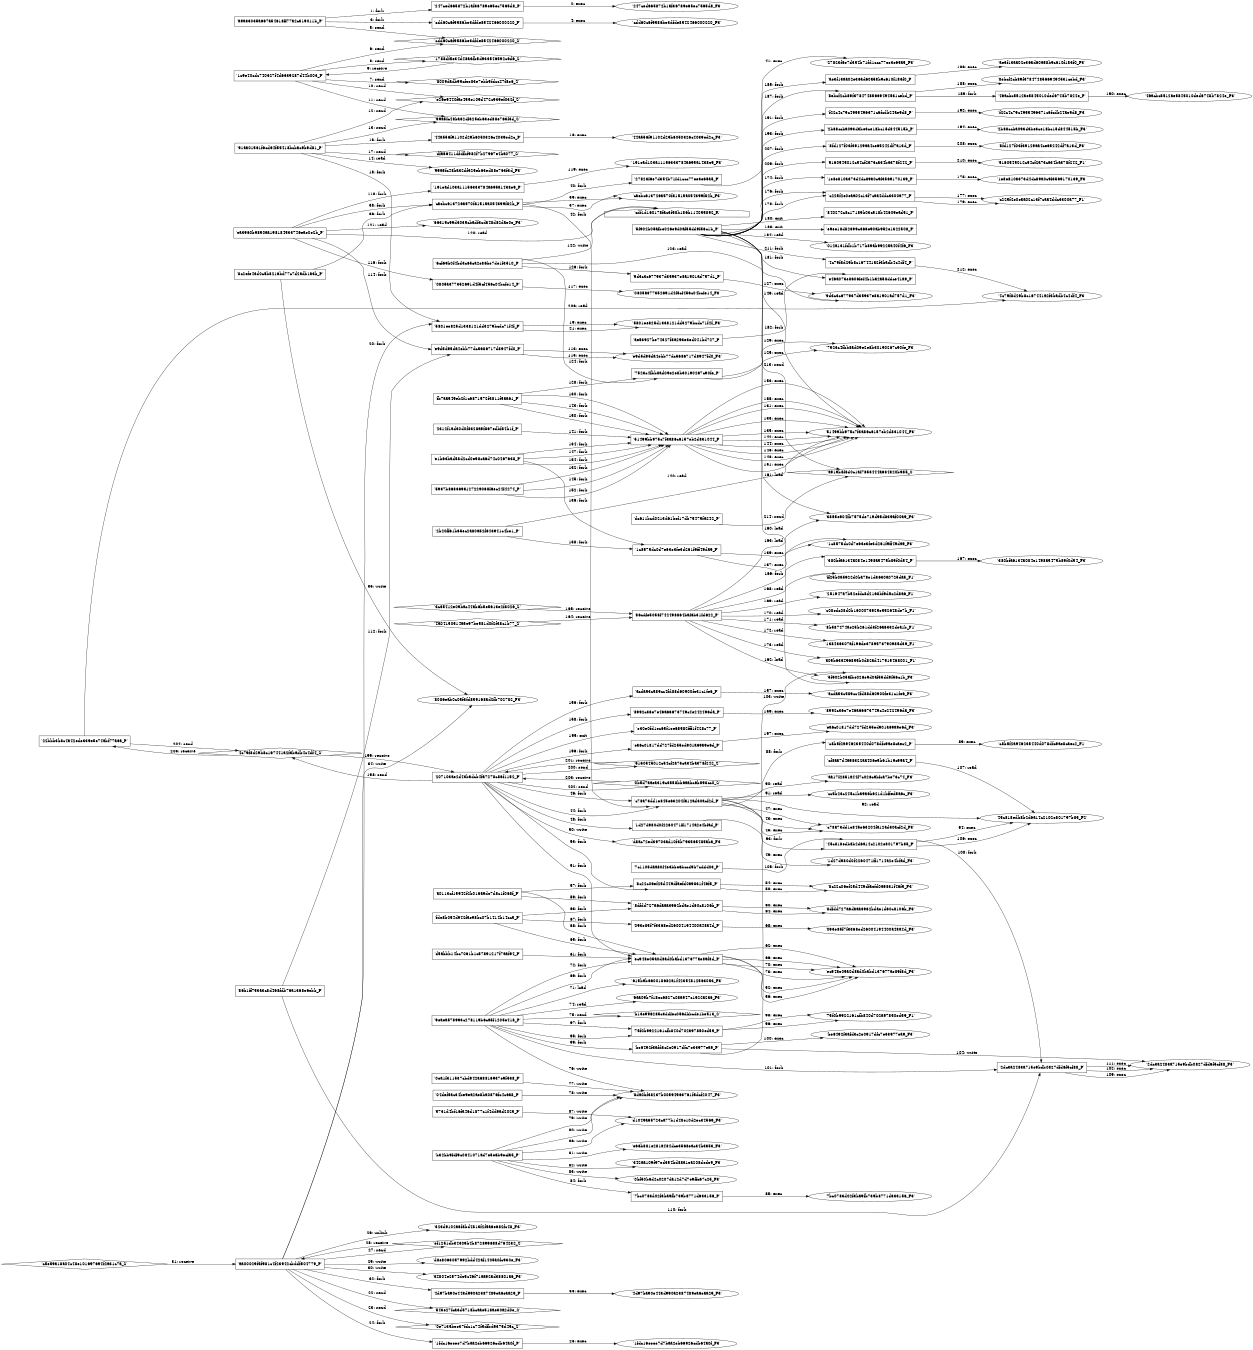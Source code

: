 digraph "D:\Learning\Paper\apt\基于CTI的攻击预警\Dataset\攻击图\ASGfromALLCTI\Threat Spotlight Astaroth — Maze of obfuscation and evasion reveals dark stealer.dot" {
rankdir="LR"
size="9"
fixedsize="false"
splines="true"
nodesep=0.3
ranksep=0
fontsize=10
overlap="scalexy"
engine= "neato"
	"'a9a33035a667a54618ff77a2c319011b_P'" [node_type=Process shape=box]
	"'247ced665872b1af36789e65ec7565d8_P'" [node_type=Process shape=box]
	"'a9a33035a667a54618ff77a2c319011b_P'" -> "'247ced665872b1af36789e65ec7565d8_P'" [label="1: fork"]
	"'247ced665872b1af36789e65ec7565d8_P'" [node_type=Process shape=box]
	"'247ced665872b1af36789e65ec7565d8_F3'" [node_type=File shape=ellipse]
	"'247ced665872b1af36789e65ec7565d8_P'" -> "'247ced665872b1af36789e65ec7565d8_F3'" [label="2: exec"]
	"'a9a33035a667a54618ff77a2c319011b_P'" [node_type=Process shape=box]
	"'cdd60c6f9586be3dfde8542466000220_P'" [node_type=Process shape=box]
	"'a9a33035a667a54618ff77a2c319011b_P'" -> "'cdd60c6f9586be3dfde8542466000220_P'" [label="3: fork"]
	"'cdd60c6f9586be3dfde8542466000220_P'" [node_type=Process shape=box]
	"'cdd60c6f9586be3dfde8542466000220_F3'" [node_type=File shape=ellipse]
	"'cdd60c6f9586be3dfde8542466000220_P'" -> "'cdd60c6f9586be3dfde8542466000220_F3'" [label="4: exec"]
	"'cdd60c6f9586be3dfde8542466000220_S'" [node_type=Socket shape=diamond]
	"'a9a33035a667a54618ff77a2c319011b_P'" [node_type=Process shape=box]
	"'a9a33035a667a54618ff77a2c319011b_P'" -> "'cdd60c6f9586be3dfde8542466000220_S'" [label="5: send"]
	"'cdd60c6f9586be3dfde8542466000220_S'" [node_type=Socket shape=diamond]
	"'1c9e40cdc740327f4d6339287d44b003_P'" [node_type=Process shape=box]
	"'1c9e40cdc740327f4d6339287d44b003_P'" -> "'cdd60c6f9586be3dfde8542466000220_S'" [label="6: send"]
	"'8009dadb95cfee83e7ebb5fdcc47f8e6_S'" [node_type=Socket shape=diamond]
	"'1c9e40cdc740327f4d6339287d44b003_P'" [node_type=Process shape=box]
	"'1c9e40cdc740327f4d6339287d44b003_P'" -> "'8009dadb95cfee83e7ebb5fdcc47f8e6_S'" [label="7: send"]
	"'1788df5e34d48a3fb5d933546592c6d6_S'" [node_type=Socket shape=diamond]
	"'1c9e40cdc740327f4d6339287d44b003_P'" [node_type=Process shape=box]
	"'1c9e40cdc740327f4d6339287d44b003_P'" -> "'1788df5e34d48a3fb5d933546592c6d6_S'" [label="8: send"]
	"'1788df5e34d48a3fb5d933546592c6d6_S'" -> "'1c9e40cdc740327f4d6339287d44b003_P'" [label="9: receive"]
	"'e26e9440fae455e109d472c939ef032f_S'" [node_type=Socket shape=diamond]
	"'1c9e40cdc740327f4d6339287d44b003_P'" [node_type=Process shape=box]
	"'1c9e40cdc740327f4d6339287d44b003_P'" -> "'e26e9440fae455e109d472c939ef032f_S'" [label="10: send"]
	"'99a5fc48ba32df325eb63ed88e763f3d_S'" [node_type=Socket shape=diamond]
	"'1c9e40cdc740327f4d6339287d44b003_P'" [node_type=Process shape=box]
	"'1c9e40cdc740327f4d6339287d44b003_P'" -> "'99a5fc48ba32df325eb63ed88e763f3d_S'" [label="11: send"]
	"'e26e9440fae455e109d472c939ef032f_S'" [node_type=Socket shape=diamond]
	"'91aa01561f6cd64f55418bcbac9b9d81_P'" [node_type=Process shape=box]
	"'91aa01561f6cd64f55418bcbac9b9d81_P'" -> "'e26e9440fae455e109d472c939ef032f_S'" [label="12: send"]
	"'99a5fc48ba32df325eb63ed88e763f3d_S'" [node_type=Socket shape=diamond]
	"'91aa01561f6cd64f55418bcbac9b9d81_P'" [node_type=Process shape=box]
	"'91aa01561f6cd64f55418bcbac9b9d81_P'" -> "'99a5fc48ba32df325eb63ed88e763f3d_S'" [label="13: send"]
	"'99a5fc48ba32df325eb63ed88e763f3d_F3'" [node_type=file shape=ellipse]
	"'91aa01561f6cd64f55418bcbac9b9d81_P'" [node_type=Process shape=box]
	"'91aa01561f6cd64f55418bcbac9b9d81_P'" -> "'99a5fc48ba32df325eb63ed88e763f3d_F3'" [label="14: read"]
	"'91aa01561f6cd64f55418bcbac9b9d81_P'" [node_type=Process shape=box]
	"'44a556f91102d29b6050326c4039ed2c_P'" [node_type=Process shape=box]
	"'91aa01561f6cd64f55418bcbac9b9d81_P'" -> "'44a556f91102d29b6050326c4039ed2c_P'" [label="15: fork"]
	"'44a556f91102d29b6050326c4039ed2c_P'" [node_type=Process shape=box]
	"'44a556f91102d29b6050326c4039ed2c_F3'" [node_type=File shape=ellipse]
	"'44a556f91102d29b6050326c4039ed2c_P'" -> "'44a556f91102d29b6050326c4039ed2c_F3'" [label="16: exec"]
	"'dfa66411dfdfbf982f7b27967e4ba077_S'" [node_type=Socket shape=diamond]
	"'91aa01561f6cd64f55418bcbac9b9d81_P'" [node_type=Process shape=box]
	"'91aa01561f6cd64f55418bcbac9b9d81_P'" -> "'dfa66411dfdfbf982f7b27967e4ba077_S'" [label="17: send"]
	"'91aa01561f6cd64f55418bcbac9b9d81_P'" [node_type=Process shape=box]
	"'5801ee825d1338121dd3279bcdc71f4f_P'" [node_type=Process shape=box]
	"'91aa01561f6cd64f55418bcbac9b9d81_P'" -> "'5801ee825d1338121dd3279bcdc71f4f_P'" [label="18: fork"]
	"'5801ee825d1338121dd3279bcdc71f4f_P'" [node_type=Process shape=box]
	"'5801ee825d1338121dd3279bcdc71f4f_F3'" [node_type=File shape=ellipse]
	"'5801ee825d1338121dd3279bcdc71f4f_P'" -> "'5801ee825d1338121dd3279bcdc71f4f_F3'" [label="19: exec"]
	"'aa00029f5f981c4f23942cbddf504779_P'" [node_type=Process shape=box]
	"'5801ee825d1338121dd3279bcdc71f4f_P'" [node_type=Process shape=box]
	"'aa00029f5f981c4f23942cbddf504779_P'" -> "'5801ee825d1338121dd3279bcdc71f4f_P'" [label="20: fork"]
	"'5801ee825d1338121dd3279bcdc71f4f_P'" [node_type=Process shape=box]
	"'5801ee825d1338121dd3279bcdc71f4f_F3'" [node_type=File shape=ellipse]
	"'5801ee825d1338121dd3279bcdc71f4f_P'" -> "'5801ee825d1338121dd3279bcdc71f4f_F3'" [label="21: exec"]
	"'543e27fca3d5718bcaae518ae30a2d0e_S'" [node_type=Socket shape=diamond]
	"'aa00029f5f981c4f23942cbddf504779_P'" [node_type=Process shape=box]
	"'aa00029f5f981c4f23942cbddf504779_P'" -> "'543e27fca3d5718bcaae518ae30a2d0e_S'" [label="22: send"]
	"'0e7135bee37fdc1c74f5dfbd9375d45c_S'" [node_type=Socket shape=diamond]
	"'aa00029f5f981c4f23942cbddf504779_P'" [node_type=Process shape=box]
	"'aa00029f5f981c4f23942cbddf504779_P'" -> "'0e7135bee37fdc1c74f5dfbd9375d45c_S'" [label="23: send"]
	"'aa00029f5f981c4f23942cbddf504779_P'" [node_type=Process shape=box]
	"'1fdc16eeee7d7baa2eb66926cdb64a0f_P'" [node_type=Process shape=box]
	"'aa00029f5f981c4f23942cbddf504779_P'" -> "'1fdc16eeee7d7baa2eb66926cdb64a0f_P'" [label="24: fork"]
	"'1fdc16eeee7d7baa2eb66926cdb64a0f_P'" [node_type=Process shape=box]
	"'1fdc16eeee7d7baa2eb66926cdb64a0f_F3'" [node_type=File shape=ellipse]
	"'1fdc16eeee7d7baa2eb66926cdb64a0f_P'" -> "'1fdc16eeee7d7baa2eb66926cdb64a0f_F3'" [label="25: exec"]
	"'323d9102a6f8bd4813f2f5a6e682fc48_F3'" [node_type=file shape=ellipse]
	"'aa00029f5f981c4f23942cbddf504779_P'" [node_type=Process shape=box]
	"'aa00029f5f981c4f23942cbddf504779_P'" -> "'323d9102a6f8bd4813f2f5a6e682fc48_F3'" [label="26: unlink"]
	"'ef1251db34309b4b872899688d764232_S'" [node_type=Socket shape=diamond]
	"'aa00029f5f981c4f23942cbddf504779_P'" [node_type=Process shape=box]
	"'aa00029f5f981c4f23942cbddf504779_P'" -> "'ef1251db34309b4b872899688d764232_S'" [label="27: send"]
	"'ef1251db34309b4b872899688d764232_S'" -> "'aa00029f5f981c4f23942cbddf504779_P'" [label="28: receive"]
	"'d8e8063057992bdd42af1405a0fc930e_F3'" [node_type=file shape=ellipse]
	"'aa00029f5f981c4f23942cbddf504779_P'" [node_type=Process shape=box]
	"'aa00029f5f981c4f23942cbddf504779_P'" -> "'d8e8063057992bdd42af1405a0fc930e_F3'" [label="29: write"]
	"'a4804e2574de5c46f71aa92ad38801a6_F3'" [node_type=file shape=ellipse]
	"'aa00029f5f981c4f23942cbddf504779_P'" [node_type=Process shape=box]
	"'aa00029f5f981c4f23942cbddf504779_P'" -> "'a4804e2574de5c46f71aa92ad38801a6_F3'" [label="30: write"]
	"'aa00029f5f981c4f23942cbddf504779_P'" [node_type=Process shape=box]
	"'c5e59a18a04c48e101697694f2a31c7a_S'" [node_type=Socket shape=diamond]
	"'c5e59a18a04c48e101697694f2a31c7a_S'" -> "'aa00029f5f981c4f23942cbddf504779_P'" [label="31: receive"]
	"'aa00029f5f981c4f23942cbddf504779_P'" [node_type=Process shape=box]
	"'4d97ba90e443d990a2387489ea6eaa29_P'" [node_type=Process shape=box]
	"'aa00029f5f981c4f23942cbddf504779_P'" -> "'4d97ba90e443d990a2387489ea6eaa29_P'" [label="32: fork"]
	"'4d97ba90e443d990a2387489ea6eaa29_P'" [node_type=Process shape=box]
	"'4d97ba90e443d990a2387489ea6eaa29_F3'" [node_type=File shape=ellipse]
	"'4d97ba90e443d990a2387489ea6eaa29_P'" -> "'4d97ba90e443d990a2387489ea6eaa29_F3'" [label="33: exec"]
	"'8086eab0c05f3fd859168ad2fb702782_F3'" [node_type=file shape=ellipse]
	"'aa00029f5f981c4f23942cbddf504779_P'" [node_type=Process shape=box]
	"'aa00029f5f981c4f23942cbddf504779_P'" -> "'8086eab0c05f3fd859168ad2fb702782_F3'" [label="34: write"]
	"'8086eab0c05f3fd859168ad2fb702782_F3'" [node_type=file shape=ellipse]
	"'8c2efe43d0c5b8216bd77c7d2adb1a3b_P'" [node_type=Process shape=box]
	"'8c2efe43d0c5b8216bd77c7d2adb1a3b_P'" -> "'8086eab0c05f3fd859168ad2fb702782_F3'" [label="35: write"]
	"'8c2efe43d0c5b8216bd77c7d2adb1a3b_P'" [node_type=Process shape=box]
	"'caebc613726a570f81515a054399f82b_P'" [node_type=Process shape=box]
	"'8c2efe43d0c5b8216bd77c7d2adb1a3b_P'" -> "'caebc613726a570f81515a054399f82b_P'" [label="36: fork"]
	"'caebc613726a570f81515a054399f82b_P'" [node_type=Process shape=box]
	"'caebc613726a570f81515a054399f82b_F3'" [node_type=File shape=ellipse]
	"'caebc613726a570f81515a054399f82b_P'" -> "'caebc613726a570f81515a054399f82b_F3'" [label="37: exec"]
	"'ea3960b9850aa198184533746eae0e2b_P'" [node_type=Process shape=box]
	"'caebc613726a570f81515a054399f82b_P'" [node_type=Process shape=box]
	"'ea3960b9850aa198184533746eae0e2b_P'" -> "'caebc613726a570f81515a054399f82b_P'" [label="38: fork"]
	"'caebc613726a570f81515a054399f82b_P'" [node_type=Process shape=box]
	"'caebc613726a570f81515a054399f82b_F3'" [node_type=File shape=ellipse]
	"'caebc613726a570f81515a054399f82b_P'" -> "'caebc613726a570f81515a054399f82b_F3'" [label="39: exec"]
	"'caebc613726a570f81515a054399f82b_P'" [node_type=Process shape=box]
	"'27823f6e7d354b71fd1ccc77ee3e65a5_P'" [node_type=Process shape=box]
	"'caebc613726a570f81515a054399f82b_P'" -> "'27823f6e7d354b71fd1ccc77ee3e65a5_P'" [label="40: fork"]
	"'27823f6e7d354b71fd1ccc77ee3e65a5_P'" [node_type=Process shape=box]
	"'27823f6e7d354b71fd1ccc77ee3e65a5_F3'" [node_type=File shape=ellipse]
	"'27823f6e7d354b71fd1ccc77ee3e65a5_P'" -> "'27823f6e7d354b71fd1ccc77ee3e65a5_F3'" [label="41: exec"]
	"'caebc613726a570f81515a054399f82b_P'" [node_type=Process shape=box]
	"'c78a73dd1e845e63204fa12ad30acf2d_P'" [node_type=Process shape=box]
	"'caebc613726a570f81515a054399f82b_P'" -> "'c78a73dd1e845e63204fa12ad30acf2d_P'" [label="42: fork"]
	"'c78a73dd1e845e63204fa12ad30acf2d_P'" [node_type=Process shape=box]
	"'c78a73dd1e845e63204fa12ad30acf2d_F3'" [node_type=File shape=ellipse]
	"'c78a73dd1e845e63204fa12ad30acf2d_P'" -> "'c78a73dd1e845e63204fa12ad30acf2d_F3'" [label="43: exec"]
	"'207103ae2d43badcb4fa7278c86f1152_P'" [node_type=Process shape=box]
	"'c78a73dd1e845e63204fa12ad30acf2d_P'" [node_type=Process shape=box]
	"'207103ae2d43badcb4fa7278c86f1152_P'" -> "'c78a73dd1e845e63204fa12ad30acf2d_P'" [label="44: fork"]
	"'c78a73dd1e845e63204fa12ad30acf2d_P'" [node_type=Process shape=box]
	"'c78a73dd1e845e63204fa12ad30acf2d_F3'" [node_type=File shape=ellipse]
	"'c78a73dd1e845e63204fa12ad30acf2d_P'" -> "'c78a73dd1e845e63204fa12ad30acf2d_F3'" [label="45: exec"]
	"'207103ae2d43badcb4fa7278c86f1152_P'" [node_type=Process shape=box]
	"'c78a73dd1e845e63204fa12ad30acf2d_P'" [node_type=Process shape=box]
	"'207103ae2d43badcb4fa7278c86f1152_P'" -> "'c78a73dd1e845e63204fa12ad30acf2d_P'" [label="46: fork"]
	"'c78a73dd1e845e63204fa12ad30acf2d_P'" [node_type=Process shape=box]
	"'c78a73dd1e845e63204fa12ad30acf2d_F3'" [node_type=File shape=ellipse]
	"'c78a73dd1e845e63204fa12ad30acf2d_P'" -> "'c78a73dd1e845e63204fa12ad30acf2d_F3'" [label="47: exec"]
	"'207103ae2d43badcb4fa7278c86f1152_P'" [node_type=Process shape=box]
	"'1d27d980d0f2260471ff1714a2e4bfad_P'" [node_type=Process shape=box]
	"'207103ae2d43badcb4fa7278c86f1152_P'" -> "'1d27d980d0f2260471ff1714a2e4bfad_P'" [label="48: fork"]
	"'1d27d980d0f2260471ff1714a2e4bfad_P'" [node_type=Process shape=box]
	"'1d27d980d0f2260471ff1714a2e4bfad_F3'" [node_type=File shape=ellipse]
	"'1d27d980d0f2260471ff1714a2e4bfad_P'" -> "'1d27d980d0f2260471ff1714a2e4bfad_F3'" [label="49: exec"]
	"'d8ac72ed39703ad10f3b793565485aba_F3'" [node_type=file shape=ellipse]
	"'207103ae2d43badcb4fa7278c86f1152_P'" [node_type=Process shape=box]
	"'207103ae2d43badcb4fa7278c86f1152_P'" -> "'d8ac72ed39703ad10f3b793565485aba_F3'" [label="50: write"]
	"'207103ae2d43badcb4fa7278c86f1152_P'" [node_type=Process shape=box]
	"'ec948e05a0d8ad0babd137677ae89f8d_P'" [node_type=Process shape=box]
	"'207103ae2d43badcb4fa7278c86f1152_P'" -> "'ec948e05a0d8ad0babd137677ae89f8d_P'" [label="51: fork"]
	"'ec948e05a0d8ad0babd137677ae89f8d_P'" [node_type=Process shape=box]
	"'ec948e05a0d8ad0babd137677ae89f8d_F3'" [node_type=File shape=ellipse]
	"'ec948e05a0d8ad0babd137677ae89f8d_P'" -> "'ec948e05a0d8ad0babd137677ae89f8d_F3'" [label="52: exec"]
	"'207103ae2d43badcb4fa7278c86f1152_P'" [node_type=Process shape=box]
	"'8c22c06ef25d449dfaefd0a9831f46f5_P'" [node_type=Process shape=box]
	"'207103ae2d43badcb4fa7278c86f1152_P'" -> "'8c22c06ef25d449dfaefd0a9831f46f5_P'" [label="53: fork"]
	"'8c22c06ef25d449dfaefd0a9831f46f5_P'" [node_type=Process shape=box]
	"'8c22c06ef25d449dfaefd0a9831f46f5_F3'" [node_type=File shape=ellipse]
	"'8c22c06ef25d449dfaefd0a9831f46f5_P'" -> "'8c22c06ef25d449dfaefd0a9831f46f5_F3'" [label="54: exec"]
	"'a0113cf15942f2b016a9de7d8c1f068f_P'" [node_type=Process shape=box]
	"'ec948e05a0d8ad0babd137677ae89f8d_P'" [node_type=Process shape=box]
	"'a0113cf15942f2b016a9de7d8c1f068f_P'" -> "'ec948e05a0d8ad0babd137677ae89f8d_P'" [label="55: fork"]
	"'ec948e05a0d8ad0babd137677ae89f8d_P'" [node_type=Process shape=box]
	"'ec948e05a0d8ad0babd137677ae89f8d_F3'" [node_type=File shape=ellipse]
	"'ec948e05a0d8ad0babd137677ae89f8d_P'" -> "'ec948e05a0d8ad0babd137677ae89f8d_F3'" [label="56: exec"]
	"'a0113cf15942f2b016a9de7d8c1f068f_P'" [node_type=Process shape=box]
	"'8c22c06ef25d449dfaefd0a9831f46f5_P'" [node_type=Process shape=box]
	"'a0113cf15942f2b016a9de7d8c1f068f_P'" -> "'8c22c06ef25d449dfaefd0a9831f46f5_P'" [label="57: fork"]
	"'8c22c06ef25d449dfaefd0a9831f46f5_P'" [node_type=Process shape=box]
	"'8c22c06ef25d449dfaefd0a9831f46f5_F3'" [node_type=File shape=ellipse]
	"'8c22c06ef25d449dfaefd0a9831f46f5_P'" -> "'8c22c06ef25d449dfaefd0a9831f46f5_F3'" [label="58: exec"]
	"'a0113cf15942f2b016a9de7d8c1f068f_P'" [node_type=Process shape=box]
	"'8dfdd727a6daaa3962bdae1d60c8106b_P'" [node_type=Process shape=box]
	"'a0113cf15942f2b016a9de7d8c1f068f_P'" -> "'8dfdd727a6daaa3962bdae1d60c8106b_P'" [label="59: fork"]
	"'8dfdd727a6daaa3962bdae1d60c8106b_P'" [node_type=Process shape=box]
	"'8dfdd727a6daaa3962bdae1d60c8106b_F3'" [node_type=File shape=ellipse]
	"'8dfdd727a6daaa3962bdae1d60c8106b_P'" -> "'8dfdd727a6daaa3962bdae1d60c8106b_F3'" [label="60: exec"]
	"'d5abbb14bc7061b1c57891217f7aaf94_P'" [node_type=Process shape=box]
	"'ec948e05a0d8ad0babd137677ae89f8d_P'" [node_type=Process shape=box]
	"'d5abbb14bc7061b1c57891217f7aaf94_P'" -> "'ec948e05a0d8ad0babd137677ae89f8d_P'" [label="61: fork"]
	"'ec948e05a0d8ad0babd137677ae89f8d_P'" [node_type=Process shape=box]
	"'ec948e05a0d8ad0babd137677ae89f8d_F3'" [node_type=File shape=ellipse]
	"'ec948e05a0d8ad0babd137677ae89f8d_P'" -> "'ec948e05a0d8ad0babd137677ae89f8d_F3'" [label="62: exec"]
	"'fde8b054d942fae98bc07b1414b14cc5_P'" [node_type=Process shape=box]
	"'8dfdd727a6daaa3962bdae1d60c8106b_P'" [node_type=Process shape=box]
	"'fde8b054d942fae98bc07b1414b14cc5_P'" -> "'8dfdd727a6daaa3962bdae1d60c8106b_P'" [label="63: fork"]
	"'8dfdd727a6daaa3962bdae1d60c8106b_P'" [node_type=Process shape=box]
	"'8dfdd727a6daaa3962bdae1d60c8106b_F3'" [node_type=File shape=ellipse]
	"'8dfdd727a6daaa3962bdae1d60c8106b_P'" -> "'8dfdd727a6daaa3962bdae1d60c8106b_F3'" [label="64: exec"]
	"'fde8b054d942fae98bc07b1414b14cc5_P'" [node_type=Process shape=box]
	"'ec948e05a0d8ad0babd137677ae89f8d_P'" [node_type=Process shape=box]
	"'fde8b054d942fae98bc07b1414b14cc5_P'" -> "'ec948e05a0d8ad0babd137677ae89f8d_P'" [label="65: fork"]
	"'ec948e05a0d8ad0babd137677ae89f8d_P'" [node_type=Process shape=box]
	"'ec948e05a0d8ad0babd137677ae89f8d_F3'" [node_type=File shape=ellipse]
	"'ec948e05a0d8ad0babd137677ae89f8d_P'" -> "'ec948e05a0d8ad0babd137677ae89f8d_F3'" [label="66: exec"]
	"'fde8b054d942fae98bc07b1414b14cc5_P'" [node_type=Process shape=box]
	"'093e85f7f3368ed26004194400a48a4d_P'" [node_type=Process shape=box]
	"'fde8b054d942fae98bc07b1414b14cc5_P'" -> "'093e85f7f3368ed26004194400a48a4d_P'" [label="67: fork"]
	"'093e85f7f3368ed26004194400a48a4d_P'" [node_type=Process shape=box]
	"'093e85f7f3368ed26004194400a48a4d_F3'" [node_type=File shape=ellipse]
	"'093e85f7f3368ed26004194400a48a4d_P'" -> "'093e85f7f3368ed26004194400a48a4d_F3'" [label="68: exec"]
	"'9eaea578993c278119b6ca5f1205e418_P'" [node_type=Process shape=box]
	"'ec948e05a0d8ad0babd137677ae89f8d_P'" [node_type=Process shape=box]
	"'9eaea578993c278119b6ca5f1205e418_P'" -> "'ec948e05a0d8ad0babd137677ae89f8d_P'" [label="69: fork"]
	"'ec948e05a0d8ad0babd137677ae89f8d_P'" [node_type=Process shape=box]
	"'ec948e05a0d8ad0babd137677ae89f8d_F3'" [node_type=File shape=ellipse]
	"'ec948e05a0d8ad0babd137677ae89f8d_P'" -> "'ec948e05a0d8ad0babd137677ae89f8d_F3'" [label="70: exec"]
	"'615b9b660018682a1f42354812563053_F3'" [node_type=file shape=ellipse]
	"'9eaea578993c278119b6ca5f1205e418_P'" [node_type=Process shape=box]
	"'9eaea578993c278119b6ca5f1205e418_P'" -> "'615b9b660018682a1f42354812563053_F3'" [label="71: load"]
	"'9eaea578993c278119b6ca5f1205e418_P'" [node_type=Process shape=box]
	"'ec948e05a0d8ad0babd137677ae89f8d_P'" [node_type=Process shape=box]
	"'9eaea578993c278119b6ca5f1205e418_P'" -> "'ec948e05a0d8ad0babd137677ae89f8d_P'" [label="72: fork"]
	"'ec948e05a0d8ad0babd137677ae89f8d_P'" [node_type=Process shape=box]
	"'ec948e05a0d8ad0babd137677ae89f8d_F3'" [node_type=File shape=ellipse]
	"'ec948e05a0d8ad0babd137677ae89f8d_P'" -> "'ec948e05a0d8ad0babd137677ae89f8d_F3'" [label="73: exec"]
	"'6aa09b7f18ec6827c08a947c1522a2a6_F3'" [node_type=file shape=ellipse]
	"'9eaea578993c278119b6ca5f1205e418_P'" [node_type=Process shape=box]
	"'9eaea578993c278119b6ca5f1205e418_P'" -> "'6aa09b7f18ec6827c08a947c1522a2a6_F3'" [label="74: read"]
	"'b13e996285c3ddfec056dbbcde1be513_S'" [node_type=Socket shape=diamond]
	"'9eaea578993c278119b6ca5f1205e418_P'" [node_type=Process shape=box]
	"'9eaea578993c278119b6ca5f1205e418_P'" -> "'b13e996285c3ddfec056dbbcde1be513_S'" [label="75: send"]
	"'8da0bf38237b00594963761f5dcf2047_F3'" [node_type=file shape=ellipse]
	"'9eaea578993c278119b6ca5f1205e418_P'" [node_type=Process shape=box]
	"'9eaea578993c278119b6ca5f1205e418_P'" -> "'8da0bf38237b00594963761f5dcf2047_F3'" [label="76: write"]
	"'8da0bf38237b00594963761f5dcf2047_F3'" [node_type=file shape=ellipse]
	"'0ea1f311537cbd942a68816937e9f538_P'" [node_type=Process shape=box]
	"'0ea1f311537cbd942a68816937e9f538_P'" -> "'8da0bf38237b00594963761f5dcf2047_F3'" [label="77: write"]
	"'8da0bf38237b00594963761f5dcf2047_F3'" [node_type=file shape=ellipse]
	"'04def5ac34be9ea2ae8ba0876fc4c6a8_P'" [node_type=Process shape=box]
	"'04def5ac34be9ea2ae8ba0876fc4c6a8_P'" -> "'8da0bf38237b00594963761f5dcf2047_F3'" [label="78: write"]
	"'8da0bf38237b00594963761f5dcf2047_F3'" [node_type=file shape=ellipse]
	"'b32bb9fdf9c0841071ad7e5e6b9ecfa5_P'" [node_type=Process shape=box]
	"'b32bb9fdf9c0841071ad7e5e6b9ecfa5_P'" -> "'8da0bf38237b00594963761f5dcf2047_F3'" [label="79: write"]
	"'8da0bf38237b00594963761f5dcf2047_F3'" [node_type=file shape=ellipse]
	"'b32bb9fdf9c0841071ad7e5e6b9ecfa5_P'" [node_type=Process shape=box]
	"'b32bb9fdf9c0841071ad7e5e6b9ecfa5_P'" -> "'8da0bf38237b00594963761f5dcf2047_F3'" [label="80: write"]
	"'e66b881e281a484dce3568eac34b3a53_F3'" [node_type=file shape=ellipse]
	"'b32bb9fdf9c0841071ad7e5e6b9ecfa5_P'" [node_type=Process shape=box]
	"'b32bb9fdf9c0841071ad7e5e6b9ecfa5_P'" -> "'e66b881e281a484dce3568eac34b3a53_F3'" [label="81: write"]
	"'342aa109f97ed354bd88a1ea208dede9_F3'" [node_type=file shape=ellipse]
	"'b32bb9fdf9c0841071ad7e5e6b9ecfa5_P'" [node_type=Process shape=box]
	"'b32bb9fdf9c0841071ad7e5e6b9ecfa5_P'" -> "'342aa109f97ed354bd88a1ea208dede9_F3'" [label="82: write"]
	"'0bf50b6d2c0207da12d7d7e9ffc67c25_F3'" [node_type=file shape=ellipse]
	"'b32bb9fdf9c0841071ad7e5e6b9ecfa5_P'" [node_type=Process shape=box]
	"'b32bb9fdf9c0841071ad7e5e6b9ecfa5_P'" -> "'0bf50b6d2c0207da12d7d7e9ffc67c25_F3'" [label="83: write"]
	"'b32bb9fdf9c0841071ad7e5e6b9ecfa5_P'" [node_type=Process shape=box]
	"'7bc0783d02f3ba9fb739b8771d633156_P'" [node_type=Process shape=box]
	"'b32bb9fdf9c0841071ad7e5e6b9ecfa5_P'" -> "'7bc0783d02f3ba9fb739b8771d633156_P'" [label="84: fork"]
	"'7bc0783d02f3ba9fb739b8771d633156_P'" [node_type=Process shape=box]
	"'7bc0783d02f3ba9fb739b8771d633156_F3'" [node_type=File shape=ellipse]
	"'7bc0783d02f3ba9fb739b8771d633156_P'" -> "'7bc0783d02f3ba9fb739b8771d633156_F3'" [label="85: exec"]
	"'d1049a65723ca77b1d48e10d2ec34569_F3'" [node_type=file shape=ellipse]
	"'b32bb9fdf9c0841071ad7e5e6b9ecfa5_P'" [node_type=Process shape=box]
	"'b32bb9fdf9c0841071ad7e5e6b9ecfa5_P'" -> "'d1049a65723ca77b1d48e10d2ec34569_F3'" [label="86: write"]
	"'d1049a65723ca77b1d48e10d2ec34569_F3'" [node_type=file shape=ellipse]
	"'5731d4bf16fa46d1877c1f4dd9ad2025_P'" [node_type=Process shape=box]
	"'5731d4bf16fa46d1877c1f4dd9ad2025_P'" -> "'d1049a65723ca77b1d48e10d2ec34569_F3'" [label="87: write"]
	"'c78a73dd1e845e63204fa12ad30acf2d_P'" [node_type=Process shape=box]
	"'c8b5f2a946235440d078dfc9ae8caec2_P'" [node_type=Process shape=box]
	"'c78a73dd1e845e63204fa12ad30acf2d_P'" -> "'c8b5f2a946235440d078dfc9ae8caec2_P'" [label="88: fork"]
	"'c8b5f2a946235440d078dfc9ae8caec2_P'" [node_type=Process shape=box]
	"'c8b5f2a946235440d078dfc9ae8caec2_F1'" [node_type=File shape=ellipse]
	"'c8b5f2a946235440d078dfc9ae8caec2_P'" -> "'c8b5f2a946235440d078dfc9ae8caec2_F1'" [label="89: exec"]
	"'aa17f2851a44f7c026c9bfca7be73c74_F3'" [node_type=file shape=ellipse]
	"'c78a73dd1e845e63204fa12ad30acf2d_P'" [node_type=Process shape=box]
	"'c78a73dd1e845e63204fa12ad30acf2d_P'" -> "'aa17f2851a44f7c026c9bfca7be73c74_F3'" [label="90: read"]
	"'cc5b23c245c1ba9a6b621d1bffed5a6c_F3'" [node_type=file shape=ellipse]
	"'c78a73dd1e845e63204fa12ad30acf2d_P'" [node_type=Process shape=box]
	"'c78a73dd1e845e63204fa12ad30acf2d_P'" -> "'cc5b23c245c1ba9a6b621d1bffed5a6c_F3'" [label="91: read"]
	"'45c818edb8b2d6a14c2102e801797b85_F2'" [node_type=file shape=ellipse]
	"'c78a73dd1e845e63204fa12ad30acf2d_P'" [node_type=Process shape=box]
	"'c78a73dd1e845e63204fa12ad30acf2d_P'" -> "'45c818edb8b2d6a14c2102e801797b85_F2'" [label="92: read"]
	"'c78a73dd1e845e63204fa12ad30acf2d_P'" [node_type=Process shape=box]
	"'45c818edb8b2d6a14c2102e801797b85_P'" [node_type=Process shape=box]
	"'c78a73dd1e845e63204fa12ad30acf2d_P'" -> "'45c818edb8b2d6a14c2102e801797b85_P'" [label="93: fork"]
	"'45c818edb8b2d6a14c2102e801797b85_P'" [node_type=Process shape=box]
	"'45c818edb8b2d6a14c2102e801797b85_F2'" [node_type=File shape=ellipse]
	"'45c818edb8b2d6a14c2102e801797b85_P'" -> "'45c818edb8b2d6a14c2102e801797b85_F2'" [label="94: exec"]
	"'9eaea578993c278119b6ca5f1205e418_P'" [node_type=Process shape=box]
	"'75f0b9922161cfb840d702a97850ed59_P'" [node_type=Process shape=box]
	"'9eaea578993c278119b6ca5f1205e418_P'" -> "'75f0b9922161cfb840d702a97850ed59_P'" [label="95: fork"]
	"'75f0b9922161cfb840d702a97850ed59_P'" [node_type=Process shape=box]
	"'75f0b9922161cfb840d702a97850ed59_F1'" [node_type=File shape=ellipse]
	"'75f0b9922161cfb840d702a97850ed59_P'" -> "'75f0b9922161cfb840d702a97850ed59_F1'" [label="96: exec"]
	"'9eaea578993c278119b6ca5f1205e418_P'" [node_type=Process shape=box]
	"'75f0b9922161cfb840d702a97850ed59_P'" [node_type=Process shape=box]
	"'9eaea578993c278119b6ca5f1205e418_P'" -> "'75f0b9922161cfb840d702a97850ed59_P'" [label="97: fork"]
	"'75f0b9922161cfb840d702a97850ed59_P'" [node_type=Process shape=box]
	"'75f0b9922161cfb840d702a97850ed59_F1'" [node_type=File shape=ellipse]
	"'75f0b9922161cfb840d702a97850ed59_P'" -> "'75f0b9922161cfb840d702a97850ed59_F1'" [label="98: exec"]
	"'9eaea578993c278119b6ca5f1205e418_P'" [node_type=Process shape=box]
	"'be6492f3afd3c2e0917dfc7e33977ea9_P'" [node_type=Process shape=box]
	"'9eaea578993c278119b6ca5f1205e418_P'" -> "'be6492f3afd3c2e0917dfc7e33977ea9_P'" [label="99: fork"]
	"'be6492f3afd3c2e0917dfc7e33977ea9_P'" [node_type=Process shape=box]
	"'be6492f3afd3c2e0917dfc7e33977ea9_F3'" [node_type=File shape=ellipse]
	"'be6492f3afd3c2e0917dfc7e33977ea9_P'" -> "'be6492f3afd3c2e0917dfc7e33977ea9_F3'" [label="100: exec"]
	"'9eaea578993c278119b6ca5f1205e418_P'" [node_type=Process shape=box]
	"'2dc3a2483a715e9bdb0827dfd6f5cf88_P'" [node_type=Process shape=box]
	"'9eaea578993c278119b6ca5f1205e418_P'" -> "'2dc3a2483a715e9bdb0827dfd6f5cf88_P'" [label="101: fork"]
	"'2dc3a2483a715e9bdb0827dfd6f5cf88_P'" [node_type=Process shape=box]
	"'2dc3a2483a715e9bdb0827dfd6f5cf88_F3'" [node_type=File shape=ellipse]
	"'2dc3a2483a715e9bdb0827dfd6f5cf88_P'" -> "'2dc3a2483a715e9bdb0827dfd6f5cf88_F3'" [label="102: exec"]
	"'5f902b05afbe026e9d0af55dd9f56c1b_F3'" [node_type=file shape=ellipse]
	"'be6492f3afd3c2e0917dfc7e33977ea9_P'" [node_type=Process shape=box]
	"'be6492f3afd3c2e0917dfc7e33977ea9_P'" -> "'5f902b05afbe026e9d0af55dd9f56c1b_F3'" [label="103: write"]
	"'2dc3a2483a715e9bdb0827dfd6f5cf88_F3'" [node_type=file shape=ellipse]
	"'be6492f3afd3c2e0917dfc7e33977ea9_P'" [node_type=Process shape=box]
	"'be6492f3afd3c2e0917dfc7e33977ea9_P'" -> "'2dc3a2483a715e9bdb0827dfd6f5cf88_F3'" [label="104: write"]
	"'7c1105daa80f4e3bbe6bccd9b7cddd03_P'" [node_type=Process shape=box]
	"'45c818edb8b2d6a14c2102e801797b85_P'" [node_type=Process shape=box]
	"'7c1105daa80f4e3bbe6bccd9b7cddd03_P'" -> "'45c818edb8b2d6a14c2102e801797b85_P'" [label="105: fork"]
	"'45c818edb8b2d6a14c2102e801797b85_P'" [node_type=Process shape=box]
	"'45c818edb8b2d6a14c2102e801797b85_F2'" [node_type=File shape=ellipse]
	"'45c818edb8b2d6a14c2102e801797b85_P'" -> "'45c818edb8b2d6a14c2102e801797b85_F2'" [label="106: exec"]
	"'45c818edb8b2d6a14c2102e801797b85_F2'" [node_type=file shape=ellipse]
	"'cf8aa7d4a98322aa406e5b61b19c95a4_P'" [node_type=Process shape=box]
	"'cf8aa7d4a98322aa406e5b61b19c95a4_P'" -> "'45c818edb8b2d6a14c2102e801797b85_F2'" [label="107: read"]
	"'45c818edb8b2d6a14c2102e801797b85_P'" [node_type=Process shape=box]
	"'2dc3a2483a715e9bdb0827dfd6f5cf88_P'" [node_type=Process shape=box]
	"'45c818edb8b2d6a14c2102e801797b85_P'" -> "'2dc3a2483a715e9bdb0827dfd6f5cf88_P'" [label="108: fork"]
	"'2dc3a2483a715e9bdb0827dfd6f5cf88_P'" [node_type=Process shape=box]
	"'2dc3a2483a715e9bdb0827dfd6f5cf88_F3'" [node_type=File shape=ellipse]
	"'2dc3a2483a715e9bdb0827dfd6f5cf88_P'" -> "'2dc3a2483a715e9bdb0827dfd6f5cf88_F3'" [label="109: exec"]
	"'86b1ff753a3c8d468fdb76a1368e6ebb_P'" [node_type=Process shape=box]
	"'2dc3a2483a715e9bdb0827dfd6f5cf88_P'" [node_type=Process shape=box]
	"'86b1ff753a3c8d468fdb76a1368e6ebb_P'" -> "'2dc3a2483a715e9bdb0827dfd6f5cf88_P'" [label="110: fork"]
	"'2dc3a2483a715e9bdb0827dfd6f5cf88_P'" [node_type=Process shape=box]
	"'2dc3a2483a715e9bdb0827dfd6f5cf88_F3'" [node_type=File shape=ellipse]
	"'2dc3a2483a715e9bdb0827dfd6f5cf88_P'" -> "'2dc3a2483a715e9bdb0827dfd6f5cf88_F3'" [label="111: exec"]
	"'86b1ff753a3c8d468fdb76a1368e6ebb_P'" [node_type=Process shape=box]
	"'e9d5d95da4ebb77dc5686717d8947fd0_P'" [node_type=Process shape=box]
	"'86b1ff753a3c8d468fdb76a1368e6ebb_P'" -> "'e9d5d95da4ebb77dc5686717d8947fd0_P'" [label="112: fork"]
	"'e9d5d95da4ebb77dc5686717d8947fd0_P'" [node_type=Process shape=box]
	"'e9d5d95da4ebb77dc5686717d8947fd0_F3'" [node_type=File shape=ellipse]
	"'e9d5d95da4ebb77dc5686717d8947fd0_P'" -> "'e9d5d95da4ebb77dc5686717d8947fd0_F3'" [label="113: exec"]
	"'ea3960b9850aa198184533746eae0e2b_P'" [node_type=Process shape=box]
	"'e9d5d95da4ebb77dc5686717d8947fd0_P'" [node_type=Process shape=box]
	"'ea3960b9850aa198184533746eae0e2b_P'" -> "'e9d5d95da4ebb77dc5686717d8947fd0_P'" [label="114: fork"]
	"'e9d5d95da4ebb77dc5686717d8947fd0_P'" [node_type=Process shape=box]
	"'e9d5d95da4ebb77dc5686717d8947fd0_F3'" [node_type=File shape=ellipse]
	"'e9d5d95da4ebb77dc5686717d8947fd0_P'" -> "'e9d5d95da4ebb77dc5686717d8947fd0_F3'" [label="115: exec"]
	"'ea3960b9850aa198184533746eae0e2b_P'" [node_type=Process shape=box]
	"'0805a377352691d4f5cf456c04bcfe14_P'" [node_type=Process shape=box]
	"'ea3960b9850aa198184533746eae0e2b_P'" -> "'0805a377352691d4f5cf456c04bcfe14_P'" [label="116: fork"]
	"'0805a377352691d4f5cf456c04bcfe14_P'" [node_type=Process shape=box]
	"'0805a377352691d4f5cf456c04bcfe14_F3'" [node_type=File shape=ellipse]
	"'0805a377352691d4f5cf456c04bcfe14_P'" -> "'0805a377352691d4f5cf456c04bcfe14_F3'" [label="117: exec"]
	"'ea3960b9850aa198184533746eae0e2b_P'" [node_type=Process shape=box]
	"'191ead103a11156333784a695a1438e9_P'" [node_type=Process shape=box]
	"'ea3960b9850aa198184533746eae0e2b_P'" -> "'191ead103a11156333784a695a1438e9_P'" [label="118: fork"]
	"'191ead103a11156333784a695a1438e9_P'" [node_type=Process shape=box]
	"'191ead103a11156333784a695a1438e9_F3'" [node_type=File shape=ellipse]
	"'191ead103a11156333784a695a1438e9_P'" -> "'191ead103a11156333784a695a1438e9_F3'" [label="119: exec"]
	"'cdf1d160178fac3f58b186b114055892_R'" [node_type=registry shape=house]
	"'ea3960b9850aa198184533746eae0e2b_P'" [node_type=Process shape=box]
	"'ea3960b9850aa198184533746eae0e2b_P'" -> "'cdf1d160178fac3f58b186b114055892_R'" [label="120: read"]
	"'66319c99d3035cbadf3cda48d82dae0e_F3'" [node_type=file shape=ellipse]
	"'ea3960b9850aa198184533746eae0e2b_P'" [node_type=Process shape=box]
	"'ea3960b9850aa198184533746eae0e2b_P'" -> "'66319c99d3035cbadf3cda48d82dae0e_F3'" [label="121: read"]
	"'cdf1d160178fac3f58b186b114055892_R'" [node_type=registry shape=house]
	"'6cf69b0f4bd3c65ca2e86be7de1f3510_P'" [node_type=Process shape=box]
	"'6cf69b0f4bd3c65ca2e86be7de1f3510_P'" -> "'cdf1d160178fac3f58b186b114055892_R'" [label="122: write"]
	"'9d3c3c677937d35937e8a1901ad757d1_F3'" [node_type=file shape=ellipse]
	"'6cf69b0f4bd3c65ca2e86be7de1f3510_P'" [node_type=Process shape=box]
	"'6cf69b0f4bd3c65ca2e86be7de1f3510_P'" -> "'9d3c3c677937d35937e8a1901ad757d1_F3'" [label="123: read"]
	"'6cf69b0f4bd3c65ca2e86be7de1f3510_P'" [node_type=Process shape=box]
	"'7523c4fbb8ad09e2e8b30190267c90fe_P'" [node_type=Process shape=box]
	"'6cf69b0f4bd3c65ca2e86be7de1f3510_P'" -> "'7523c4fbb8ad09e2e8b30190267c90fe_P'" [label="124: fork"]
	"'7523c4fbb8ad09e2e8b30190267c90fe_P'" [node_type=Process shape=box]
	"'7523c4fbb8ad09e2e8b30190267c90fe_F3'" [node_type=File shape=ellipse]
	"'7523c4fbb8ad09e2e8b30190267c90fe_P'" -> "'7523c4fbb8ad09e2e8b30190267c90fe_F3'" [label="125: exec"]
	"'6cf69b0f4bd3c65ca2e86be7de1f3510_P'" [node_type=Process shape=box]
	"'9d3c3c677937d35937e8a1901ad757d1_P'" [node_type=Process shape=box]
	"'6cf69b0f4bd3c65ca2e86be7de1f3510_P'" -> "'9d3c3c677937d35937e8a1901ad757d1_P'" [label="126: fork"]
	"'9d3c3c677937d35937e8a1901ad757d1_P'" [node_type=Process shape=box]
	"'9d3c3c677937d35937e8a1901ad757d1_F3'" [node_type=File shape=ellipse]
	"'9d3c3c677937d35937e8a1901ad757d1_P'" -> "'9d3c3c677937d35937e8a1901ad757d1_F3'" [label="127: exec"]
	"'fb7aa549eb2f1c6871572f3811f5aa61_P'" [node_type=Process shape=box]
	"'7523c4fbb8ad09e2e8b30190267c90fe_P'" [node_type=Process shape=box]
	"'fb7aa549eb2f1c6871572f3811f5aa61_P'" -> "'7523c4fbb8ad09e2e8b30190267c90fe_P'" [label="128: fork"]
	"'7523c4fbb8ad09e2e8b30190267c90fe_P'" [node_type=Process shape=box]
	"'7523c4fbb8ad09e2e8b30190267c90fe_F3'" [node_type=File shape=ellipse]
	"'7523c4fbb8ad09e2e8b30190267c90fe_P'" -> "'7523c4fbb8ad09e2e8b30190267c90fe_F3'" [label="129: exec"]
	"'fb7aa549eb2f1c6871572f3811f5aa61_P'" [node_type=Process shape=box]
	"'51499bb975c7f3a86c6157eb2d831044_P'" [node_type=Process shape=box]
	"'fb7aa549eb2f1c6871572f3811f5aa61_P'" -> "'51499bb975c7f3a86c6157eb2d831044_P'" [label="130: fork"]
	"'51499bb975c7f3a86c6157eb2d831044_P'" [node_type=Process shape=box]
	"'51499bb975c7f3a86c6157eb2d831044_F3'" [node_type=File shape=ellipse]
	"'51499bb975c7f3a86c6157eb2d831044_P'" -> "'51499bb975c7f3a86c6157eb2d831044_F3'" [label="131: exec"]
	"'5937b868369a127229068f6ec24f4274_P'" [node_type=Process shape=box]
	"'51499bb975c7f3a86c6157eb2d831044_P'" [node_type=Process shape=box]
	"'5937b868369a127229068f6ec24f4274_P'" -> "'51499bb975c7f3a86c6157eb2d831044_P'" [label="132: fork"]
	"'51499bb975c7f3a86c6157eb2d831044_P'" [node_type=Process shape=box]
	"'51499bb975c7f3a86c6157eb2d831044_F3'" [node_type=File shape=ellipse]
	"'51499bb975c7f3a86c6157eb2d831044_P'" -> "'51499bb975c7f3a86c6157eb2d831044_F3'" [label="133: exec"]
	"'e1b63bad58d2cd0e98ca6d74c0467638_P'" [node_type=Process shape=box]
	"'51499bb975c7f3a86c6157eb2d831044_P'" [node_type=Process shape=box]
	"'e1b63bad58d2cd0e98ca6d74c0467638_P'" -> "'51499bb975c7f3a86c6157eb2d831044_P'" [label="134: fork"]
	"'51499bb975c7f3a86c6157eb2d831044_P'" [node_type=Process shape=box]
	"'51499bb975c7f3a86c6157eb2d831044_F3'" [node_type=File shape=ellipse]
	"'51499bb975c7f3a86c6157eb2d831044_P'" -> "'51499bb975c7f3a86c6157eb2d831044_F3'" [label="135: exec"]
	"'e1b63bad58d2cd0e98ca6d74c0467638_P'" [node_type=Process shape=box]
	"'1c8575dc0d7e63e3fe3d261f9ff49da9_P'" [node_type=Process shape=box]
	"'e1b63bad58d2cd0e98ca6d74c0467638_P'" -> "'1c8575dc0d7e63e3fe3d261f9ff49da9_P'" [label="136: fork"]
	"'1c8575dc0d7e63e3fe3d261f9ff49da9_P'" [node_type=Process shape=box]
	"'1c8575dc0d7e63e3fe3d261f9ff49da9_F3'" [node_type=File shape=ellipse]
	"'1c8575dc0d7e63e3fe3d261f9ff49da9_P'" -> "'1c8575dc0d7e63e3fe3d261f9ff49da9_F3'" [label="137: exec"]
	"'2b20ff61b65ec2a80a52f643941c4be1_P'" [node_type=Process shape=box]
	"'1c8575dc0d7e63e3fe3d261f9ff49da9_P'" [node_type=Process shape=box]
	"'2b20ff61b65ec2a80a52f643941c4be1_P'" -> "'1c8575dc0d7e63e3fe3d261f9ff49da9_P'" [label="138: fork"]
	"'1c8575dc0d7e63e3fe3d261f9ff49da9_P'" [node_type=Process shape=box]
	"'1c8575dc0d7e63e3fe3d261f9ff49da9_F3'" [node_type=File shape=ellipse]
	"'1c8575dc0d7e63e3fe3d261f9ff49da9_P'" -> "'1c8575dc0d7e63e3fe3d261f9ff49da9_F3'" [label="139: exec"]
	"'51499bb975c7f3a86c6157eb2d831044_F3'" [node_type=file shape=ellipse]
	"'2b20ff61b65ec2a80a52f643941c4be1_P'" [node_type=Process shape=box]
	"'2b20ff61b65ec2a80a52f643941c4be1_P'" -> "'51499bb975c7f3a86c6157eb2d831044_F3'" [label="140: read"]
	"'2312f1ad30d0f8328a9f867edbf84b1f_P'" [node_type=Process shape=box]
	"'51499bb975c7f3a86c6157eb2d831044_P'" [node_type=Process shape=box]
	"'2312f1ad30d0f8328a9f867edbf84b1f_P'" -> "'51499bb975c7f3a86c6157eb2d831044_P'" [label="141: fork"]
	"'51499bb975c7f3a86c6157eb2d831044_P'" [node_type=Process shape=box]
	"'51499bb975c7f3a86c6157eb2d831044_F3'" [node_type=File shape=ellipse]
	"'51499bb975c7f3a86c6157eb2d831044_P'" -> "'51499bb975c7f3a86c6157eb2d831044_F3'" [label="142: exec"]
	"'fb7aa549eb2f1c6871572f3811f5aa61_P'" [node_type=Process shape=box]
	"'51499bb975c7f3a86c6157eb2d831044_P'" [node_type=Process shape=box]
	"'fb7aa549eb2f1c6871572f3811f5aa61_P'" -> "'51499bb975c7f3a86c6157eb2d831044_P'" [label="143: fork"]
	"'51499bb975c7f3a86c6157eb2d831044_P'" [node_type=Process shape=box]
	"'51499bb975c7f3a86c6157eb2d831044_F3'" [node_type=File shape=ellipse]
	"'51499bb975c7f3a86c6157eb2d831044_P'" -> "'51499bb975c7f3a86c6157eb2d831044_F3'" [label="144: exec"]
	"'5937b868369a127229068f6ec24f4274_P'" [node_type=Process shape=box]
	"'51499bb975c7f3a86c6157eb2d831044_P'" [node_type=Process shape=box]
	"'5937b868369a127229068f6ec24f4274_P'" -> "'51499bb975c7f3a86c6157eb2d831044_P'" [label="145: fork"]
	"'51499bb975c7f3a86c6157eb2d831044_P'" [node_type=Process shape=box]
	"'51499bb975c7f3a86c6157eb2d831044_F3'" [node_type=File shape=ellipse]
	"'51499bb975c7f3a86c6157eb2d831044_P'" -> "'51499bb975c7f3a86c6157eb2d831044_F3'" [label="146: exec"]
	"'e1b63bad58d2cd0e98ca6d74c0467638_P'" [node_type=Process shape=box]
	"'51499bb975c7f3a86c6157eb2d831044_P'" [node_type=Process shape=box]
	"'e1b63bad58d2cd0e98ca6d74c0467638_P'" -> "'51499bb975c7f3a86c6157eb2d831044_P'" [label="147: fork"]
	"'51499bb975c7f3a86c6157eb2d831044_P'" [node_type=Process shape=box]
	"'51499bb975c7f3a86c6157eb2d831044_F3'" [node_type=File shape=ellipse]
	"'51499bb975c7f3a86c6157eb2d831044_P'" -> "'51499bb975c7f3a86c6157eb2d831044_F3'" [label="148: exec"]
	"'51499bb975c7f3a86c6157eb2d831044_F3'" [node_type=file shape=ellipse]
	"'5f902b05afbe026e9d0af55dd9f56c1b_P'" [node_type=Process shape=box]
	"'5f902b05afbe026e9d0af55dd9f56c1b_P'" -> "'51499bb975c7f3a86c6157eb2d831044_F3'" [label="149: read"]
	"'fb7aa549eb2f1c6871572f3811f5aa61_P'" [node_type=Process shape=box]
	"'51499bb975c7f3a86c6157eb2d831044_P'" [node_type=Process shape=box]
	"'fb7aa549eb2f1c6871572f3811f5aa61_P'" -> "'51499bb975c7f3a86c6157eb2d831044_P'" [label="150: fork"]
	"'51499bb975c7f3a86c6157eb2d831044_P'" [node_type=Process shape=box]
	"'51499bb975c7f3a86c6157eb2d831044_F3'" [node_type=File shape=ellipse]
	"'51499bb975c7f3a86c6157eb2d831044_P'" -> "'51499bb975c7f3a86c6157eb2d831044_F3'" [label="151: exec"]
	"'5937b868369a127229068f6ec24f4274_P'" [node_type=Process shape=box]
	"'51499bb975c7f3a86c6157eb2d831044_P'" [node_type=Process shape=box]
	"'5937b868369a127229068f6ec24f4274_P'" -> "'51499bb975c7f3a86c6157eb2d831044_P'" [label="152: fork"]
	"'51499bb975c7f3a86c6157eb2d831044_P'" [node_type=Process shape=box]
	"'51499bb975c7f3a86c6157eb2d831044_F3'" [node_type=File shape=ellipse]
	"'51499bb975c7f3a86c6157eb2d831044_P'" -> "'51499bb975c7f3a86c6157eb2d831044_F3'" [label="153: exec"]
	"'e1b63bad58d2cd0e98ca6d74c0467638_P'" [node_type=Process shape=box]
	"'51499bb975c7f3a86c6157eb2d831044_P'" [node_type=Process shape=box]
	"'e1b63bad58d2cd0e98ca6d74c0467638_P'" -> "'51499bb975c7f3a86c6157eb2d831044_P'" [label="154: fork"]
	"'51499bb975c7f3a86c6157eb2d831044_P'" [node_type=Process shape=box]
	"'51499bb975c7f3a86c6157eb2d831044_F3'" [node_type=File shape=ellipse]
	"'51499bb975c7f3a86c6157eb2d831044_P'" -> "'51499bb975c7f3a86c6157eb2d831044_F3'" [label="155: exec"]
	"'207103ae2d43badcb4fa7278c86f1152_P'" [node_type=Process shape=box]
	"'acda53c589cc4fd88d60900fe31c1fe6_P'" [node_type=Process shape=box]
	"'207103ae2d43badcb4fa7278c86f1152_P'" -> "'acda53c589cc4fd88d60900fe31c1fe6_P'" [label="156: fork"]
	"'acda53c589cc4fd88d60900fe31c1fe6_P'" [node_type=Process shape=box]
	"'acda53c589cc4fd88d60900fe31c1fe6_F3'" [node_type=File shape=ellipse]
	"'acda53c589cc4fd88d60900fe31c1fe6_P'" -> "'acda53c589cc4fd88d60900fe31c1fe6_F3'" [label="157: exec"]
	"'207103ae2d43badcb4fa7278c86f1152_P'" [node_type=Process shape=box]
	"'8992c36e7e46a66673749c4e242496da_P'" [node_type=Process shape=box]
	"'207103ae2d43badcb4fa7278c86f1152_P'" -> "'8992c36e7e46a66673749c4e242496da_P'" [label="158: fork"]
	"'8992c36e7e46a66673749c4e242496da_P'" [node_type=Process shape=box]
	"'8992c36e7e46a66673749c4e242496da_F3'" [node_type=File shape=ellipse]
	"'8992c36e7e46a66673749c4e242496da_P'" -> "'8992c36e7e46a66673749c4e242496da_F3'" [label="159: exec"]
	"'5f902b05afbe026e9d0af55dd9f56c1b_F3'" [node_type=file shape=ellipse]
	"'5f902b05afbe026e9d0af55dd9f56c1b_P'" [node_type=Process shape=box]
	"'5f902b05afbe026e9d0af55dd9f56c1b_P'" -> "'5f902b05afbe026e9d0af55dd9f56c1b_F3'" [label="160: load"]
	"'3855e904fb7575de719d95d839af00a9_F3'" [node_type=file shape=ellipse]
	"'5f902b05afbe026e9d0af55dd9f56c1b_P'" [node_type=Process shape=box]
	"'5f902b05afbe026e9d0af55dd9f56c1b_P'" -> "'3855e904fb7575de719d95d839af00a9_F3'" [label="161: load"]
	"'5f902b05afbe026e9d0af55dd9f56c1b_F3'" [node_type=file shape=ellipse]
	"'86cdfe5058f742498864baf6b31fd622_P'" [node_type=Process shape=box]
	"'86cdfe5058f742498864baf6b31fd622_P'" -> "'5f902b05afbe026e9d0af55dd9f56c1b_F3'" [label="162: load"]
	"'3855e904fb7575de719d95d839af00a9_F3'" [node_type=file shape=ellipse]
	"'86cdfe5058f742498864baf6b31fd622_P'" [node_type=Process shape=box]
	"'86cdfe5058f742498864baf6b31fd622_P'" -> "'3855e904fb7575de719d95d839af00a9_F3'" [label="163: load"]
	"'86cdfe5058f742498864baf6b31fd622_P'" [node_type=Process shape=box]
	"'4a04150514a5e97be581d0f2f38c1b77_S'" [node_type=Socket shape=diamond]
	"'4a04150514a5e97be581d0f2f38c1b77_S'" -> "'86cdfe5058f742498864baf6b31fd622_P'" [label="164: receive"]
	"'86cdfe5058f742498864baf6b31fd622_P'" [node_type=Process shape=box]
	"'3c35412e09bac44ab6b5e5613e2f8026_S'" [node_type=Socket shape=diamond]
	"'3c35412e09bac44ab6b5e5613e2f8026_S'" -> "'86cdfe5058f742498864baf6b31fd622_P'" [label="165: receive"]
	"'86cdfe5058f742498864baf6b31fd622_P'" [node_type=Process shape=box]
	"'380bfa6134a084e1498a5475b89f0d54_P'" [node_type=Process shape=box]
	"'86cdfe5058f742498864baf6b31fd622_P'" -> "'380bfa6134a084e1498a5475b89f0d54_P'" [label="166: fork"]
	"'380bfa6134a084e1498a5475b89f0d54_P'" [node_type=Process shape=box]
	"'380bfa6134a084e1498a5475b89f0d54_F3'" [node_type=File shape=ellipse]
	"'380bfa6134a084e1498a5475b89f0d54_P'" -> "'380bfa6134a084e1498a5475b89f0d54_F3'" [label="167: exec"]
	"'ff25b0a5922d0ba78e1d3630a0725da5_F1'" [node_type=file shape=ellipse]
	"'86cdfe5058f742498864baf6b31fd622_P'" [node_type=Process shape=box]
	"'86cdfe5058f742498864baf6b31fd622_P'" -> "'ff25b0a5922d0ba78e1d3630a0725da5_F1'" [label="168: read"]
	"'251947a7b52efdc8d2168bf9d5c2d8a6_F1'" [node_type=file shape=ellipse]
	"'86cdfe5058f742498864baf6b31fd622_P'" [node_type=Process shape=box]
	"'86cdfe5058f742498864baf6b31fd622_P'" -> "'251947a7b52efdc8d2168bf9d5c2d8a6_F1'" [label="169: read"]
	"'c08edc08d0b1600073925e552648de7b_F1'" [node_type=file shape=ellipse]
	"'86cdfe5058f742498864baf6b31fd622_P'" [node_type=Process shape=box]
	"'86cdfe5058f742498864baf6b31fd622_P'" -> "'c08edc08d0b1600073925e552648de7b_F1'" [label="170: read"]
	"'8b587474ae25b261dd3f26a6332dea1b_F1'" [node_type=file shape=ellipse]
	"'86cdfe5058f742498864baf6b31fd622_P'" [node_type=Process shape=box]
	"'86cdfe5058f742498864baf6b31fd622_P'" -> "'8b587474ae25b261dd3f26a6332dea1b_F1'" [label="171: read"]
	"'138436307af196de3789573790985d39_F1'" [node_type=file shape=ellipse]
	"'86cdfe5058f742498864baf6b31fd622_P'" [node_type=Process shape=box]
	"'86cdfe5058f742498864baf6b31fd622_P'" -> "'138436307af196de3789573790985d39_F1'" [label="172: read"]
	"'a05b63a496855b0d82ad417915468001_F1'" [node_type=file shape=ellipse]
	"'86cdfe5058f742498864baf6b31fd622_P'" [node_type=Process shape=box]
	"'86cdfe5058f742498864baf6b31fd622_P'" -> "'a05b63a496855b0d82ad417915468001_F1'" [label="173: read"]
	"'5f902b05afbe026e9d0af55dd9f56c1b_P'" [node_type=Process shape=box]
	"'1e8e810a373d4dc89a0c9f3569170139_P'" [node_type=Process shape=box]
	"'5f902b05afbe026e9d0af55dd9f56c1b_P'" -> "'1e8e810a373d4dc89a0c9f3569170139_P'" [label="174: fork"]
	"'1e8e810a373d4dc89a0c9f3569170139_P'" [node_type=Process shape=box]
	"'1e8e810a373d4dc89a0c9f3569170139_F3'" [node_type=File shape=ellipse]
	"'1e8e810a373d4dc89a0c9f3569170139_P'" -> "'1e8e810a373d4dc89a0c9f3569170139_F3'" [label="175: exec"]
	"'5f902b05afbe026e9d0af55dd9f56c1b_P'" [node_type=Process shape=box]
	"'c225f2e0eaa02c13f7caa4ddc3300a77_P'" [node_type=Process shape=box]
	"'5f902b05afbe026e9d0af55dd9f56c1b_P'" -> "'c225f2e0eaa02c13f7caa4ddc3300a77_P'" [label="176: fork"]
	"'c225f2e0eaa02c13f7caa4ddc3300a77_P'" [node_type=Process shape=box]
	"'c225f2e0eaa02c13f7caa4ddc3300a77_F1'" [node_type=File shape=ellipse]
	"'c225f2e0eaa02c13f7caa4ddc3300a77_P'" -> "'c225f2e0eaa02c13f7caa4ddc3300a77_F1'" [label="177: exec"]
	"'5f902b05afbe026e9d0af55dd9f56c1b_P'" [node_type=Process shape=box]
	"'c225f2e0eaa02c13f7caa4ddc3300a77_P'" [node_type=Process shape=box]
	"'5f902b05afbe026e9d0af55dd9f56c1b_P'" -> "'c225f2e0eaa02c13f7caa4ddc3300a77_P'" [label="178: fork"]
	"'c225f2e0eaa02c13f7caa4ddc3300a77_P'" [node_type=Process shape=box]
	"'c225f2e0eaa02c13f7caa4ddc3300a77_F1'" [node_type=File shape=ellipse]
	"'c225f2e0eaa02c13f7caa4ddc3300a77_P'" -> "'c225f2e0eaa02c13f7caa4ddc3300a77_F1'" [label="179: exec"]
	"'5f902b05afbe026e9d0af55dd9f56c1b_P'" [node_type=Process shape=box]
	"'840272c8c17189b03c918b42609ead51_P'" [node_type=Process shape=box]
	"'5f902b05afbe026e9d0af55dd9f56c1b_P'" -> "'840272c8c17189b03c918b42609ead51_P'" [label="180: exit"]
	"'5f902b05afbe026e9d0af55dd9f56c1b_P'" [node_type=Process shape=box]
	"'e46a073e8606fef4b1ba2a58ddce41a9_P'" [node_type=Process shape=box]
	"'5f902b05afbe026e9d0af55dd9f56c1b_P'" -> "'e46a073e8606fef4b1ba2a58ddce41a9_P'" [label="181: fork"]
	"'ae53927be74327f8a293e3ed041bd727_P'" [node_type=Process shape=box]
	"'e46a073e8606fef4b1ba2a58ddce41a9_P'" [node_type=Process shape=box]
	"'ae53927be74327f8a293e3ed041bd727_P'" -> "'e46a073e8606fef4b1ba2a58ddce41a9_P'" [label="182: fork"]
	"'5f902b05afbe026e9d0af55dd9f56c1b_P'" [node_type=Process shape=box]
	"'e9ee18d82399c366e90ab952e1322508_P'" [node_type=Process shape=box]
	"'5f902b05afbe026e9d0af55dd9f56c1b_P'" -> "'e9ee18d82399c366e90ab952e1322508_P'" [label="183: exit"]
	"'012a131fdb1b717b89ab99225a40f4f6_F3'" [node_type=file shape=ellipse]
	"'5f902b05afbe026e9d0af55dd9f56c1b_P'" [node_type=Process shape=box]
	"'5f902b05afbe026e9d0af55dd9f56c1b_P'" -> "'012a131fdb1b717b89ab99225a40f4f6_F3'" [label="184: read"]
	"'5f902b05afbe026e9d0af55dd9f56c1b_P'" [node_type=Process shape=box]
	"'ae3f13aa02e36ad60a58b9c610f183f0_P'" [node_type=Process shape=box]
	"'5f902b05afbe026e9d0af55dd9f56c1b_P'" -> "'ae3f13aa02e36ad60a58b9c610f183f0_P'" [label="185: fork"]
	"'ae3f13aa02e36ad60a58b9c610f183f0_P'" [node_type=Process shape=box]
	"'ae3f13aa02e36ad60a58b9c610f183f0_F3'" [node_type=File shape=ellipse]
	"'ae3f13aa02e36ad60a58b9c610f183f0_P'" -> "'ae3f13aa02e36ad60a58b9c610f183f0_F3'" [label="186: exec"]
	"'5f902b05afbe026e9d0af55dd9f56c1b_P'" [node_type=Process shape=box]
	"'8ebcf2cb89f37847485669494531cebd_P'" [node_type=Process shape=box]
	"'5f902b05afbe026e9d0af55dd9f56c1b_P'" -> "'8ebcf2cb89f37847485669494531cebd_P'" [label="187: fork"]
	"'8ebcf2cb89f37847485669494531cebd_P'" [node_type=Process shape=box]
	"'8ebcf2cb89f37847485669494531cebd_F3'" [node_type=File shape=ellipse]
	"'8ebcf2cb89f37847485669494531cebd_P'" -> "'8ebcf2cb89f37847485669494531cebd_F3'" [label="188: exec"]
	"'8ebcf2cb89f37847485669494531cebd_P'" [node_type=Process shape=box]
	"'46acbc5512ae5845010ded6748b7824e_P'" [node_type=Process shape=box]
	"'8ebcf2cb89f37847485669494531cebd_P'" -> "'46acbc5512ae5845010ded6748b7824e_P'" [label="189: fork"]
	"'46acbc5512ae5845010ded6748b7824e_P'" [node_type=Process shape=box]
	"'46acbc5512ae5845010ded6748b7824e_F3'" [node_type=File shape=ellipse]
	"'46acbc5512ae5845010ded6748b7824e_P'" -> "'46acbc5512ae5845010ded6748b7824e_F3'" [label="190: exec"]
	"'5f902b05afbe026e9d0af55dd9f56c1b_P'" [node_type=Process shape=box]
	"'f22c4c79c4955496371c6fcdb24ae9d8_P'" [node_type=Process shape=box]
	"'5f902b05afbe026e9d0af55dd9f56c1b_P'" -> "'f22c4c79c4955496371c6fcdb24ae9d8_P'" [label="191: fork"]
	"'f22c4c79c4955496371c6fcdb24ae9d8_P'" [node_type=Process shape=box]
	"'f22c4c79c4955496371c6fcdb24ae9d8_F3'" [node_type=File shape=ellipse]
	"'f22c4c79c4955496371c6fcdb24ae9d8_P'" -> "'f22c4c79c4955496371c6fcdb24ae9d8_F3'" [label="192: exec"]
	"'5f902b05afbe026e9d0af55dd9f56c1b_P'" [node_type=Process shape=box]
	"'2b88ccba093d3be3ce18bc15d844515b_P'" [node_type=Process shape=box]
	"'5f902b05afbe026e9d0af55dd9f56c1b_P'" -> "'2b88ccba093d3be3ce18bc15d844515b_P'" [label="193: fork"]
	"'2b88ccba093d3be3ce18bc15d844515b_P'" [node_type=Process shape=box]
	"'2b88ccba093d3be3ce18bc15d844515b_F3'" [node_type=File shape=ellipse]
	"'2b88ccba093d3be3ce18bc15d844515b_P'" -> "'2b88ccba093d3be3ce18bc15d844515b_F3'" [label="194: exec"]
	"'207103ae2d43badcb4fa7278c86f1152_P'" [node_type=Process shape=box]
	"'e30e0fd1ec65f1ee68582fff1f428c77_P'" [node_type=Process shape=box]
	"'207103ae2d43badcb4fa7278c86f1152_P'" -> "'e30e0fd1ec65f1ee68582fff1f428c77_P'" [label="195: exit"]
	"'207103ae2d43badcb4fa7278c86f1152_P'" [node_type=Process shape=box]
	"'ea6c01817dd727fd255ed901a69a9e6d_P'" [node_type=Process shape=box]
	"'207103ae2d43badcb4fa7278c86f1152_P'" -> "'ea6c01817dd727fd255ed901a69a9e6d_P'" [label="196: fork"]
	"'ea6c01817dd727fd255ed901a69a9e6d_P'" [node_type=Process shape=box]
	"'ea6c01817dd727fd255ed901a69a9e6d_F3'" [node_type=File shape=ellipse]
	"'ea6c01817dd727fd255ed901a69a9e6d_P'" -> "'ea6c01817dd727fd255ed901a69a9e6d_F3'" [label="197: exec"]
	"'4c79f8d29b8c167441a2f3badb4c4df4_S'" [node_type=Socket shape=diamond]
	"'207103ae2d43badcb4fa7278c86f1152_P'" [node_type=Process shape=box]
	"'207103ae2d43badcb4fa7278c86f1152_P'" -> "'4c79f8d29b8c167441a2f3badb4c4df4_S'" [label="198: send"]
	"'4c79f8d29b8c167441a2f3badb4c4df4_S'" -> "'207103ae2d43badcb4fa7278c86f1152_P'" [label="199: receive"]
	"'5160545012c54cf2a73ca34ba378f242_S'" [node_type=Socket shape=diamond]
	"'207103ae2d43badcb4fa7278c86f1152_P'" [node_type=Process shape=box]
	"'207103ae2d43badcb4fa7278c86f1152_P'" -> "'5160545012c54cf2a73ca34ba378f242_S'" [label="200: send"]
	"'5160545012c54cf2a73ca34ba378f242_S'" -> "'207103ae2d43badcb4fa7278c86f1152_P'" [label="201: receive"]
	"'0b5d7aaea319c3558bb6aabc6b598cc0_S'" [node_type=Socket shape=diamond]
	"'207103ae2d43badcb4fa7278c86f1152_P'" [node_type=Process shape=box]
	"'207103ae2d43badcb4fa7278c86f1152_P'" -> "'0b5d7aaea319c3558bb6aabc6b598cc0_S'" [label="202: send"]
	"'0b5d7aaea319c3558bb6aabc6b598cc0_S'" -> "'207103ae2d43badcb4fa7278c86f1152_P'" [label="203: receive"]
	"'4c79f8d29b8c167441a2f3badb4c4df4_S'" [node_type=Socket shape=diamond]
	"'22bbb3b8c4a42ede339e5e74abf77a6a_P'" [node_type=Process shape=box]
	"'22bbb3b8c4a42ede339e5e74abf77a6a_P'" -> "'4c79f8d29b8c167441a2f3badb4c4df4_S'" [label="204: send"]
	"'4c79f8d29b8c167441a2f3badb4c4df4_S'" -> "'22bbb3b8c4a42ede339e5e74abf77a6a_P'" [label="205: receive"]
	"'4c79f8d29b8c167441a2f3badb4c4df4_F3'" [node_type=file shape=ellipse]
	"'22bbb3b8c4a42ede339e5e74abf77a6a_P'" [node_type=Process shape=box]
	"'22bbb3b8c4a42ede339e5e74abf77a6a_P'" -> "'4c79f8d29b8c167441a2f3badb4c4df4_F3'" [label="206: read"]
	"'5f902b05afbe026e9d0af55dd9f56c1b_P'" [node_type=Process shape=box]
	"'8fd127f03f39129aa4ce65242df7a13d_P'" [node_type=Process shape=box]
	"'5f902b05afbe026e9d0af55dd9f56c1b_P'" -> "'8fd127f03f39129aa4ce65242df7a13d_P'" [label="207: fork"]
	"'8fd127f03f39129aa4ce65242df7a13d_P'" [node_type=Process shape=box]
	"'8fd127f03f39129aa4ce65242df7a13d_F3'" [node_type=File shape=ellipse]
	"'8fd127f03f39129aa4ce65242df7a13d_P'" -> "'8fd127f03f39129aa4ce65242df7a13d_F3'" [label="208: exec"]
	"'5f902b05afbe026e9d0af55dd9f56c1b_P'" [node_type=Process shape=box]
	"'5160545012c54cf2a73ca34ba378f242_P'" [node_type=Process shape=box]
	"'5f902b05afbe026e9d0af55dd9f56c1b_P'" -> "'5160545012c54cf2a73ca34ba378f242_P'" [label="209: fork"]
	"'5160545012c54cf2a73ca34ba378f242_P'" [node_type=Process shape=box]
	"'5160545012c54cf2a73ca34ba378f242_F1'" [node_type=File shape=ellipse]
	"'5160545012c54cf2a73ca34ba378f242_P'" -> "'5160545012c54cf2a73ca34ba378f242_F1'" [label="210: exec"]
	"'5f902b05afbe026e9d0af55dd9f56c1b_P'" [node_type=Process shape=box]
	"'4c79f8d29b8c167441a2f3badb4c4df4_P'" [node_type=Process shape=box]
	"'5f902b05afbe026e9d0af55dd9f56c1b_P'" -> "'4c79f8d29b8c167441a2f3badb4c4df4_P'" [label="211: fork"]
	"'4c79f8d29b8c167441a2f3badb4c4df4_P'" [node_type=Process shape=box]
	"'4c79f8d29b8c167441a2f3badb4c4df4_F3'" [node_type=File shape=ellipse]
	"'4c79f8d29b8c167441a2f3badb4c4df4_P'" -> "'4c79f8d29b8c167441a2f3badb4c4df4_F3'" [label="212: exec"]
	"'a919b8f8d0c1af7853444a634820b985_S'" [node_type=Socket shape=diamond]
	"'5f902b05afbe026e9d0af55dd9f56c1b_P'" [node_type=Process shape=box]
	"'5f902b05afbe026e9d0af55dd9f56c1b_P'" -> "'a919b8f8d0c1af7853444a634820b985_S'" [label="213: send"]
	"'a919b8f8d0c1af7853444a634820b985_S'" [node_type=Socket shape=diamond]
	"'dc611bcd0213d61bef17db75475fa242_P'" [node_type=Process shape=box]
	"'dc611bcd0213d61bef17db75475fa242_P'" -> "'a919b8f8d0c1af7853444a634820b985_S'" [label="214: send"]
}

